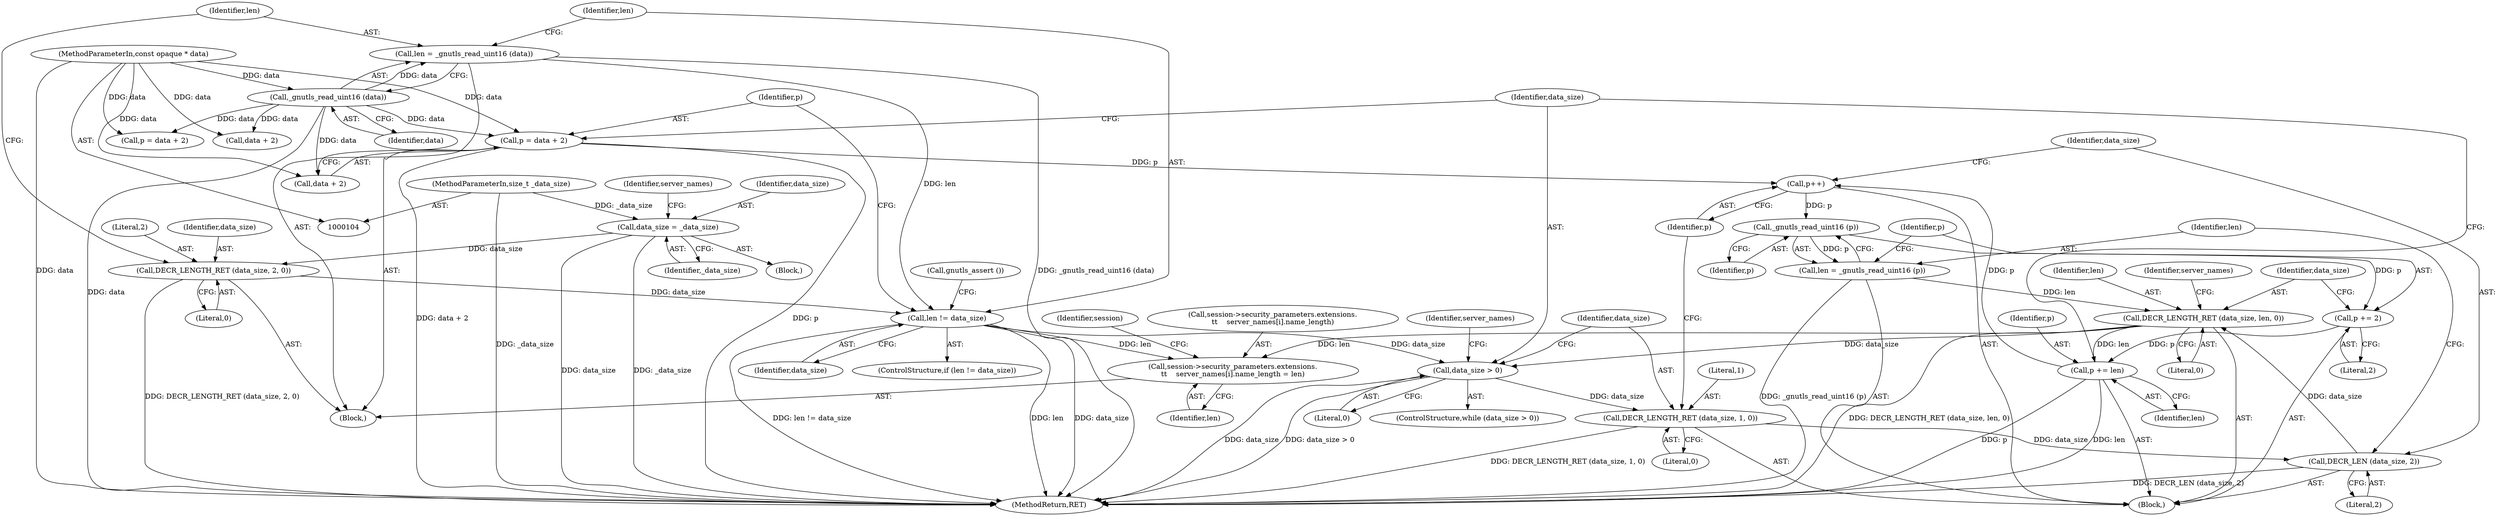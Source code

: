 digraph "0_savannah_bc8102405fda11ea00ca3b42acc4f4bce9d6e97b@pointer" {
"1000160" [label="(Call,p++)"];
"1000178" [label="(Call,p += len)"];
"1000172" [label="(Call,DECR_LENGTH_RET (data_size, len, 0))"];
"1000162" [label="(Call,DECR_LEN (data_size, 2))"];
"1000156" [label="(Call,DECR_LENGTH_RET (data_size, 1, 0))"];
"1000152" [label="(Call,data_size > 0)"];
"1000139" [label="(Call,len != data_size)"];
"1000134" [label="(Call,len = _gnutls_read_uint16 (data))"];
"1000136" [label="(Call,_gnutls_read_uint16 (data))"];
"1000106" [label="(MethodParameterIn,const opaque * data)"];
"1000130" [label="(Call,DECR_LENGTH_RET (data_size, 2, 0))"];
"1000114" [label="(Call,data_size = _data_size)"];
"1000107" [label="(MethodParameterIn,size_t _data_size)"];
"1000165" [label="(Call,len = _gnutls_read_uint16 (p))"];
"1000167" [label="(Call,_gnutls_read_uint16 (p))"];
"1000160" [label="(Call,p++)"];
"1000146" [label="(Call,p = data + 2)"];
"1000169" [label="(Call,p += 2)"];
"1000208" [label="(Call,session->security_parameters.extensions.\n\t\t    server_names[i].name_length = len)"];
"1000208" [label="(Call,session->security_parameters.extensions.\n\t\t    server_names[i].name_length = len)"];
"1000108" [label="(Block,)"];
"1000116" [label="(Identifier,_data_size)"];
"1000164" [label="(Literal,2)"];
"1000179" [label="(Identifier,p)"];
"1000114" [label="(Call,data_size = _data_size)"];
"1000178" [label="(Call,p += len)"];
"1000131" [label="(Identifier,data_size)"];
"1000163" [label="(Identifier,data_size)"];
"1000171" [label="(Literal,2)"];
"1000107" [label="(MethodParameterIn,size_t _data_size)"];
"1000129" [label="(Block,)"];
"1000141" [label="(Identifier,data_size)"];
"1000159" [label="(Literal,0)"];
"1000138" [label="(ControlStructure,if (len != data_size))"];
"1000227" [label="(Identifier,session)"];
"1000183" [label="(Identifier,server_names)"];
"1000180" [label="(Identifier,len)"];
"1000155" [label="(Block,)"];
"1000169" [label="(Call,p += 2)"];
"1000106" [label="(MethodParameterIn,const opaque * data)"];
"1000134" [label="(Call,len = _gnutls_read_uint16 (data))"];
"1000140" [label="(Identifier,len)"];
"1000119" [label="(Identifier,server_names)"];
"1000158" [label="(Literal,1)"];
"1000156" [label="(Call,DECR_LENGTH_RET (data_size, 1, 0))"];
"1000151" [label="(ControlStructure,while (data_size > 0))"];
"1000130" [label="(Call,DECR_LENGTH_RET (data_size, 2, 0))"];
"1000172" [label="(Call,DECR_LENGTH_RET (data_size, len, 0))"];
"1000235" [label="(MethodReturn,RET)"];
"1000162" [label="(Call,DECR_LEN (data_size, 2))"];
"1000166" [label="(Identifier,len)"];
"1000135" [label="(Identifier,len)"];
"1000165" [label="(Call,len = _gnutls_read_uint16 (p))"];
"1000133" [label="(Literal,0)"];
"1000209" [label="(Call,session->security_parameters.extensions.\n\t\t    server_names[i].name_length)"];
"1000143" [label="(Call,gnutls_assert ())"];
"1000154" [label="(Literal,0)"];
"1000147" [label="(Identifier,p)"];
"1000167" [label="(Call,_gnutls_read_uint16 (p))"];
"1000148" [label="(Call,data + 2)"];
"1000170" [label="(Identifier,p)"];
"1000152" [label="(Call,data_size > 0)"];
"1000174" [label="(Identifier,len)"];
"1000220" [label="(Identifier,len)"];
"1000196" [label="(Call,data + 2)"];
"1000153" [label="(Identifier,data_size)"];
"1000173" [label="(Identifier,data_size)"];
"1000168" [label="(Identifier,p)"];
"1000115" [label="(Identifier,data_size)"];
"1000177" [label="(Identifier,server_names)"];
"1000157" [label="(Identifier,data_size)"];
"1000139" [label="(Call,len != data_size)"];
"1000175" [label="(Literal,0)"];
"1000146" [label="(Call,p = data + 2)"];
"1000132" [label="(Literal,2)"];
"1000137" [label="(Identifier,data)"];
"1000194" [label="(Call,p = data + 2)"];
"1000161" [label="(Identifier,p)"];
"1000136" [label="(Call,_gnutls_read_uint16 (data))"];
"1000160" [label="(Call,p++)"];
"1000160" -> "1000155"  [label="AST: "];
"1000160" -> "1000161"  [label="CFG: "];
"1000161" -> "1000160"  [label="AST: "];
"1000163" -> "1000160"  [label="CFG: "];
"1000178" -> "1000160"  [label="DDG: p"];
"1000146" -> "1000160"  [label="DDG: p"];
"1000160" -> "1000167"  [label="DDG: p"];
"1000178" -> "1000155"  [label="AST: "];
"1000178" -> "1000180"  [label="CFG: "];
"1000179" -> "1000178"  [label="AST: "];
"1000180" -> "1000178"  [label="AST: "];
"1000153" -> "1000178"  [label="CFG: "];
"1000178" -> "1000235"  [label="DDG: p"];
"1000178" -> "1000235"  [label="DDG: len"];
"1000172" -> "1000178"  [label="DDG: len"];
"1000169" -> "1000178"  [label="DDG: p"];
"1000172" -> "1000155"  [label="AST: "];
"1000172" -> "1000175"  [label="CFG: "];
"1000173" -> "1000172"  [label="AST: "];
"1000174" -> "1000172"  [label="AST: "];
"1000175" -> "1000172"  [label="AST: "];
"1000177" -> "1000172"  [label="CFG: "];
"1000172" -> "1000235"  [label="DDG: DECR_LENGTH_RET (data_size, len, 0)"];
"1000172" -> "1000152"  [label="DDG: data_size"];
"1000162" -> "1000172"  [label="DDG: data_size"];
"1000165" -> "1000172"  [label="DDG: len"];
"1000172" -> "1000208"  [label="DDG: len"];
"1000162" -> "1000155"  [label="AST: "];
"1000162" -> "1000164"  [label="CFG: "];
"1000163" -> "1000162"  [label="AST: "];
"1000164" -> "1000162"  [label="AST: "];
"1000166" -> "1000162"  [label="CFG: "];
"1000162" -> "1000235"  [label="DDG: DECR_LEN (data_size, 2)"];
"1000156" -> "1000162"  [label="DDG: data_size"];
"1000156" -> "1000155"  [label="AST: "];
"1000156" -> "1000159"  [label="CFG: "];
"1000157" -> "1000156"  [label="AST: "];
"1000158" -> "1000156"  [label="AST: "];
"1000159" -> "1000156"  [label="AST: "];
"1000161" -> "1000156"  [label="CFG: "];
"1000156" -> "1000235"  [label="DDG: DECR_LENGTH_RET (data_size, 1, 0)"];
"1000152" -> "1000156"  [label="DDG: data_size"];
"1000152" -> "1000151"  [label="AST: "];
"1000152" -> "1000154"  [label="CFG: "];
"1000153" -> "1000152"  [label="AST: "];
"1000154" -> "1000152"  [label="AST: "];
"1000157" -> "1000152"  [label="CFG: "];
"1000183" -> "1000152"  [label="CFG: "];
"1000152" -> "1000235"  [label="DDG: data_size"];
"1000152" -> "1000235"  [label="DDG: data_size > 0"];
"1000139" -> "1000152"  [label="DDG: data_size"];
"1000139" -> "1000138"  [label="AST: "];
"1000139" -> "1000141"  [label="CFG: "];
"1000140" -> "1000139"  [label="AST: "];
"1000141" -> "1000139"  [label="AST: "];
"1000143" -> "1000139"  [label="CFG: "];
"1000147" -> "1000139"  [label="CFG: "];
"1000139" -> "1000235"  [label="DDG: data_size"];
"1000139" -> "1000235"  [label="DDG: len != data_size"];
"1000139" -> "1000235"  [label="DDG: len"];
"1000134" -> "1000139"  [label="DDG: len"];
"1000130" -> "1000139"  [label="DDG: data_size"];
"1000139" -> "1000208"  [label="DDG: len"];
"1000134" -> "1000129"  [label="AST: "];
"1000134" -> "1000136"  [label="CFG: "];
"1000135" -> "1000134"  [label="AST: "];
"1000136" -> "1000134"  [label="AST: "];
"1000140" -> "1000134"  [label="CFG: "];
"1000134" -> "1000235"  [label="DDG: _gnutls_read_uint16 (data)"];
"1000136" -> "1000134"  [label="DDG: data"];
"1000136" -> "1000137"  [label="CFG: "];
"1000137" -> "1000136"  [label="AST: "];
"1000136" -> "1000235"  [label="DDG: data"];
"1000106" -> "1000136"  [label="DDG: data"];
"1000136" -> "1000146"  [label="DDG: data"];
"1000136" -> "1000148"  [label="DDG: data"];
"1000136" -> "1000194"  [label="DDG: data"];
"1000136" -> "1000196"  [label="DDG: data"];
"1000106" -> "1000104"  [label="AST: "];
"1000106" -> "1000235"  [label="DDG: data"];
"1000106" -> "1000146"  [label="DDG: data"];
"1000106" -> "1000148"  [label="DDG: data"];
"1000106" -> "1000194"  [label="DDG: data"];
"1000106" -> "1000196"  [label="DDG: data"];
"1000130" -> "1000129"  [label="AST: "];
"1000130" -> "1000133"  [label="CFG: "];
"1000131" -> "1000130"  [label="AST: "];
"1000132" -> "1000130"  [label="AST: "];
"1000133" -> "1000130"  [label="AST: "];
"1000135" -> "1000130"  [label="CFG: "];
"1000130" -> "1000235"  [label="DDG: DECR_LENGTH_RET (data_size, 2, 0)"];
"1000114" -> "1000130"  [label="DDG: data_size"];
"1000114" -> "1000108"  [label="AST: "];
"1000114" -> "1000116"  [label="CFG: "];
"1000115" -> "1000114"  [label="AST: "];
"1000116" -> "1000114"  [label="AST: "];
"1000119" -> "1000114"  [label="CFG: "];
"1000114" -> "1000235"  [label="DDG: data_size"];
"1000114" -> "1000235"  [label="DDG: _data_size"];
"1000107" -> "1000114"  [label="DDG: _data_size"];
"1000107" -> "1000104"  [label="AST: "];
"1000107" -> "1000235"  [label="DDG: _data_size"];
"1000165" -> "1000155"  [label="AST: "];
"1000165" -> "1000167"  [label="CFG: "];
"1000166" -> "1000165"  [label="AST: "];
"1000167" -> "1000165"  [label="AST: "];
"1000170" -> "1000165"  [label="CFG: "];
"1000165" -> "1000235"  [label="DDG: _gnutls_read_uint16 (p)"];
"1000167" -> "1000165"  [label="DDG: p"];
"1000167" -> "1000168"  [label="CFG: "];
"1000168" -> "1000167"  [label="AST: "];
"1000167" -> "1000169"  [label="DDG: p"];
"1000146" -> "1000129"  [label="AST: "];
"1000146" -> "1000148"  [label="CFG: "];
"1000147" -> "1000146"  [label="AST: "];
"1000148" -> "1000146"  [label="AST: "];
"1000153" -> "1000146"  [label="CFG: "];
"1000146" -> "1000235"  [label="DDG: data + 2"];
"1000146" -> "1000235"  [label="DDG: p"];
"1000169" -> "1000155"  [label="AST: "];
"1000169" -> "1000171"  [label="CFG: "];
"1000170" -> "1000169"  [label="AST: "];
"1000171" -> "1000169"  [label="AST: "];
"1000173" -> "1000169"  [label="CFG: "];
"1000208" -> "1000129"  [label="AST: "];
"1000208" -> "1000220"  [label="CFG: "];
"1000209" -> "1000208"  [label="AST: "];
"1000220" -> "1000208"  [label="AST: "];
"1000227" -> "1000208"  [label="CFG: "];
}
